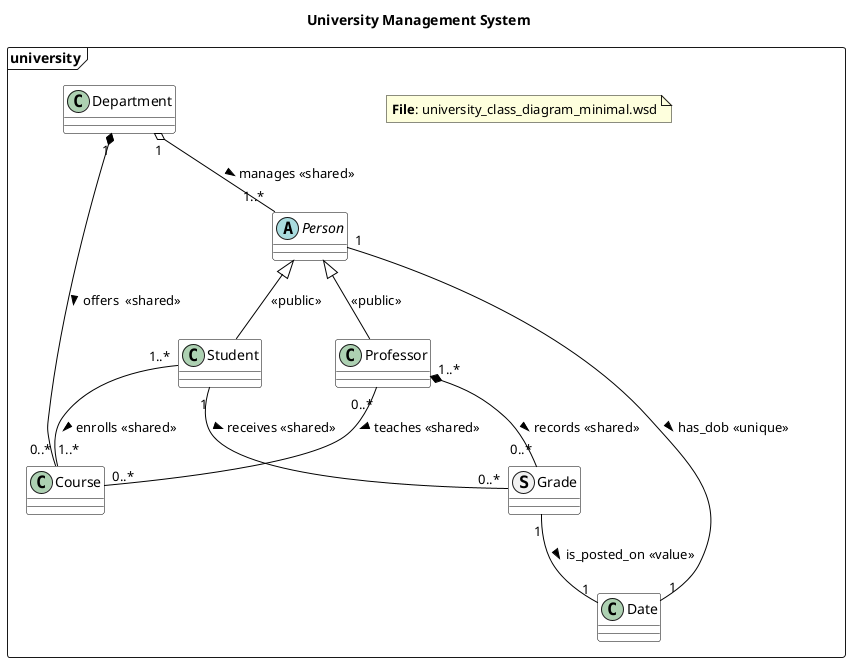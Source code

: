 @startuml "University Management System"
title University Management System
skinparam classAttributeIconSize 0
skinparam class {
    BackgroundColor White
    ArrowColor Black
    BorderColor Black
}

Package university <<Frame>>{

note as N1
<b>File</b>: university_class_diagram_minimal.wsd
end note

' Define the Grade struct
struct Grade {
    ' - course_id: std::string
    ' - assessment_id: std::string
    ' - score: double
    ' - feedback: std::string
    ' - date: Date
}


class Date {
}

' Forward declarations for related classes
class Course {

}

class Department {

}

' Student class
class Student {
    ' - student_id_: std::string
    ' - enrolled_courses_: std::vector<std::shared_ptr<Course>>
    ' - grades_: std::vector<Grade>
    ' - department_: std::weak_ptr<Department>

    ' + Student(name: std::string, email: std::string, phone_number: std::string, dob: Date, student_id: std::string)
    
    ' + get_student_id(): std::string
    ' + get_enrolled_courses(): std::vector<std::shared_ptr<Course>>
    ' + get_grades(): std::vector<Grade>
    ' + set_phone_number(phone_number: std::string): void
    ' + set_department(dept: std::shared_ptr<Department>): void
    ' + enroll_in_course(course: const std::shared_ptr<Course>&): bool
    ' + drop_course(course: const std::shared_ptr<Course>&): bool
    ' + take_quiz(course: const std::shared_ptr<Course>&, quiz_id: std::string): void
    ' + submit_assignment(course: const std::shared_ptr<Course>&, assignment_id: std::string): bool
    ' + view_grades() const: void
    ' + get_course_by_id(course_id: std::string) const: std::optional<std::shared_ptr<Course>>
}

class Professor {}

abstract class Person {}

' Relationships
Student "1..*" -- "1..*" Course : enrolls <<shared>> >
Professor "0..*" -- "0..*" Course : teaches <<shared>> >
Student "1" -- "0..*" Grade : receives <<shared>> >
Professor "1..*" *-- "0..*" Grade : records <<shared>> > 
Department "1" o-- "1..*" Person : manages <<shared>> >
Department "1" *-- "0..*" Course : offers  <<shared>> >
Person "1" -- "1" Date : has_dob <<unique>> >
Grade "1" -- "1" Date : is_posted_on <<value>> > 
Person <|-- Professor: <<public>>
Person <|-- Student: <<public>>
}
@enduml
